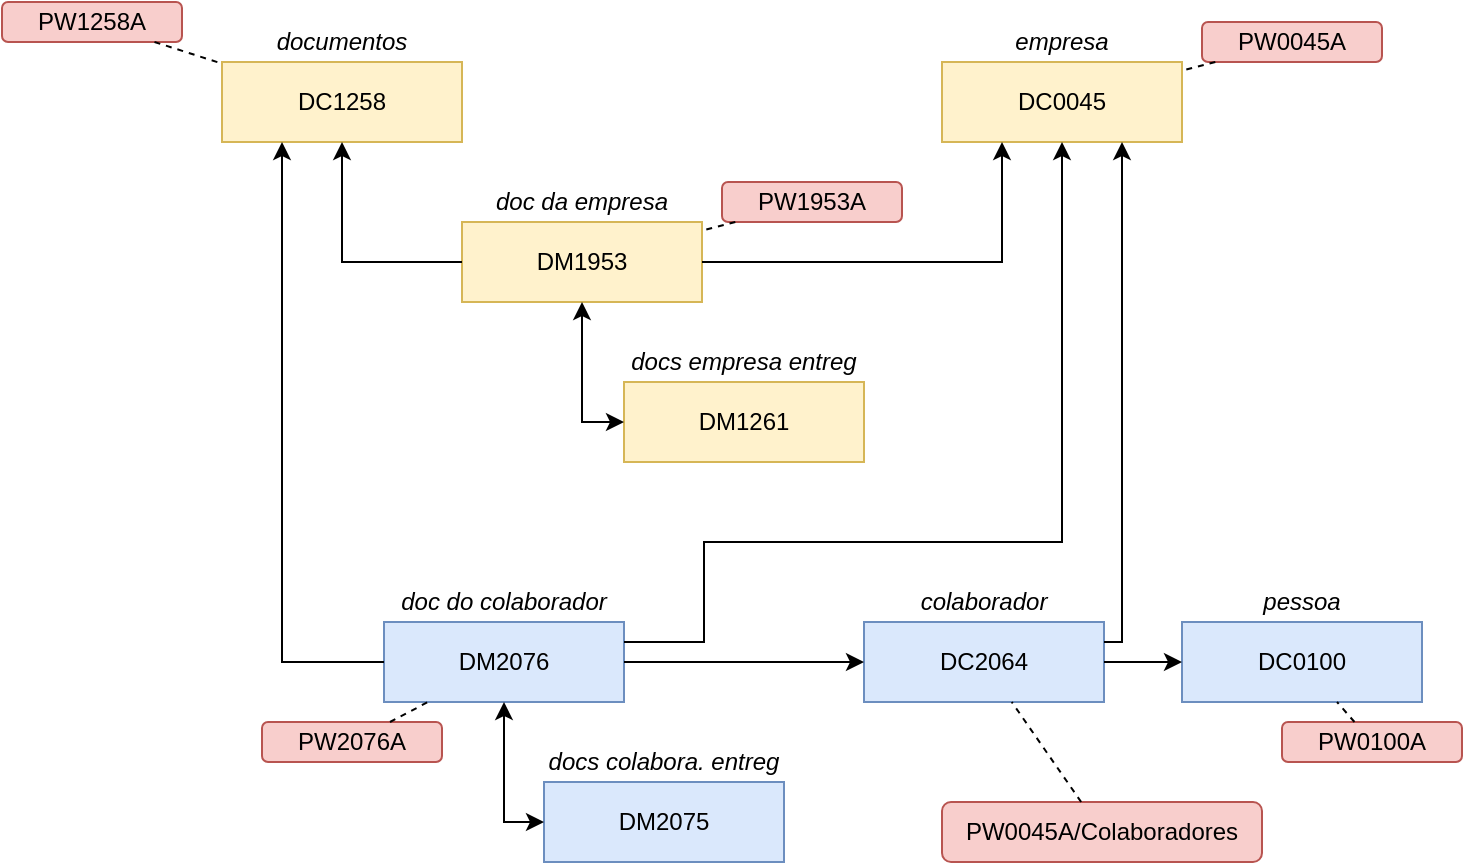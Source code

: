 <mxfile version="20.3.0" type="device" pages="3"><diagram id="C5RBs43oDa-KdzZeNtuy" name="Tabelas"><mxGraphModel dx="971" dy="587" grid="1" gridSize="10" guides="1" tooltips="1" connect="1" arrows="1" fold="1" page="1" pageScale="1" pageWidth="827" pageHeight="1169" math="0" shadow="0"><root><mxCell id="WIyWlLk6GJQsqaUBKTNV-0"/><mxCell id="WIyWlLk6GJQsqaUBKTNV-1" parent="WIyWlLk6GJQsqaUBKTNV-0"/><mxCell id="gI-F8T27J11dTh37KQgr-3" value="" style="group" parent="WIyWlLk6GJQsqaUBKTNV-1" vertex="1" connectable="0"><mxGeometry x="279" y="340" width="120" height="60" as="geometry"/></mxCell><mxCell id="gI-F8T27J11dTh37KQgr-0" value="DM1953" style="whiteSpace=wrap;html=1;fillColor=#fff2cc;strokeColor=#d6b656;" parent="gI-F8T27J11dTh37KQgr-3" vertex="1"><mxGeometry y="20" width="120" height="40" as="geometry"/></mxCell><mxCell id="gI-F8T27J11dTh37KQgr-2" value="doc da empresa" style="rounded=0;whiteSpace=wrap;html=1;fillColor=none;strokeColor=none;fontStyle=2" parent="gI-F8T27J11dTh37KQgr-3" vertex="1"><mxGeometry width="120" height="20" as="geometry"/></mxCell><mxCell id="gI-F8T27J11dTh37KQgr-5" value="" style="group" parent="WIyWlLk6GJQsqaUBKTNV-1" vertex="1" connectable="0"><mxGeometry x="519" y="260" width="120" height="60" as="geometry"/></mxCell><mxCell id="gI-F8T27J11dTh37KQgr-6" value="DC0045" style="whiteSpace=wrap;html=1;fillColor=#fff2cc;strokeColor=#d6b656;" parent="gI-F8T27J11dTh37KQgr-5" vertex="1"><mxGeometry y="20" width="120" height="40" as="geometry"/></mxCell><mxCell id="gI-F8T27J11dTh37KQgr-7" value="empresa" style="rounded=0;whiteSpace=wrap;html=1;fillColor=none;strokeColor=none;fontStyle=2" parent="gI-F8T27J11dTh37KQgr-5" vertex="1"><mxGeometry width="120" height="20" as="geometry"/></mxCell><mxCell id="gI-F8T27J11dTh37KQgr-8" value="" style="group" parent="WIyWlLk6GJQsqaUBKTNV-1" vertex="1" connectable="0"><mxGeometry x="159" y="260" width="120" height="60" as="geometry"/></mxCell><mxCell id="gI-F8T27J11dTh37KQgr-9" value="DC1258" style="whiteSpace=wrap;html=1;fillColor=#fff2cc;strokeColor=#d6b656;" parent="gI-F8T27J11dTh37KQgr-8" vertex="1"><mxGeometry y="20" width="120" height="40" as="geometry"/></mxCell><mxCell id="gI-F8T27J11dTh37KQgr-10" value="documentos" style="rounded=0;whiteSpace=wrap;html=1;fillColor=none;strokeColor=none;fontStyle=2" parent="gI-F8T27J11dTh37KQgr-8" vertex="1"><mxGeometry width="120" height="20" as="geometry"/></mxCell><mxCell id="gI-F8T27J11dTh37KQgr-17" value="" style="group" parent="WIyWlLk6GJQsqaUBKTNV-1" vertex="1" connectable="0"><mxGeometry x="360" y="420" width="120" height="60" as="geometry"/></mxCell><mxCell id="gI-F8T27J11dTh37KQgr-18" value="DM1261" style="whiteSpace=wrap;html=1;fillColor=#fff2cc;strokeColor=#d6b656;" parent="gI-F8T27J11dTh37KQgr-17" vertex="1"><mxGeometry y="20" width="120" height="40" as="geometry"/></mxCell><mxCell id="gI-F8T27J11dTh37KQgr-19" value="docs empresa entreg" style="rounded=0;whiteSpace=wrap;html=1;fillColor=none;strokeColor=none;fontStyle=2" parent="gI-F8T27J11dTh37KQgr-17" vertex="1"><mxGeometry width="120" height="20" as="geometry"/></mxCell><mxCell id="gI-F8T27J11dTh37KQgr-23" value="" style="group" parent="WIyWlLk6GJQsqaUBKTNV-1" vertex="1" connectable="0"><mxGeometry x="639" y="540" width="120" height="60" as="geometry"/></mxCell><mxCell id="gI-F8T27J11dTh37KQgr-24" value="DC0100" style="whiteSpace=wrap;html=1;fillColor=#dae8fc;strokeColor=#6c8ebf;" parent="gI-F8T27J11dTh37KQgr-23" vertex="1"><mxGeometry y="20" width="120" height="40" as="geometry"/></mxCell><mxCell id="gI-F8T27J11dTh37KQgr-25" value="pessoa" style="rounded=0;whiteSpace=wrap;html=1;fillColor=none;strokeColor=none;fontStyle=2" parent="gI-F8T27J11dTh37KQgr-23" vertex="1"><mxGeometry width="120" height="20" as="geometry"/></mxCell><mxCell id="gI-F8T27J11dTh37KQgr-31" value="" style="group" parent="WIyWlLk6GJQsqaUBKTNV-1" vertex="1" connectable="0"><mxGeometry x="240" y="540" width="120" height="60" as="geometry"/></mxCell><mxCell id="gI-F8T27J11dTh37KQgr-32" value="DM2076" style="whiteSpace=wrap;html=1;fillColor=#dae8fc;strokeColor=#6c8ebf;" parent="gI-F8T27J11dTh37KQgr-31" vertex="1"><mxGeometry y="20" width="120" height="40" as="geometry"/></mxCell><mxCell id="gI-F8T27J11dTh37KQgr-33" value="doc do colaborador" style="rounded=0;whiteSpace=wrap;html=1;fillColor=none;strokeColor=none;fontStyle=2" parent="gI-F8T27J11dTh37KQgr-31" vertex="1"><mxGeometry width="120" height="20" as="geometry"/></mxCell><mxCell id="gI-F8T27J11dTh37KQgr-34" value="" style="group" parent="WIyWlLk6GJQsqaUBKTNV-1" vertex="1" connectable="0"><mxGeometry x="320" y="620" width="120" height="60" as="geometry"/></mxCell><mxCell id="gI-F8T27J11dTh37KQgr-35" value="DM2075" style="whiteSpace=wrap;html=1;fillColor=#dae8fc;strokeColor=#6c8ebf;fillStyle=auto;gradientColor=none;gradientDirection=north;" parent="gI-F8T27J11dTh37KQgr-34" vertex="1"><mxGeometry y="20" width="120" height="40" as="geometry"/></mxCell><mxCell id="gI-F8T27J11dTh37KQgr-36" value="docs colabora. entreg" style="rounded=0;whiteSpace=wrap;html=1;fillColor=none;strokeColor=none;fontStyle=2" parent="gI-F8T27J11dTh37KQgr-34" vertex="1"><mxGeometry width="120" height="20" as="geometry"/></mxCell><mxCell id="gI-F8T27J11dTh37KQgr-45" value="" style="group" parent="WIyWlLk6GJQsqaUBKTNV-1" vertex="1" connectable="0"><mxGeometry x="480" y="540" width="120" height="60" as="geometry"/></mxCell><mxCell id="gI-F8T27J11dTh37KQgr-46" value="DC2064" style="whiteSpace=wrap;html=1;fillColor=#dae8fc;strokeColor=#6c8ebf;" parent="gI-F8T27J11dTh37KQgr-45" vertex="1"><mxGeometry y="20" width="120" height="40" as="geometry"/></mxCell><mxCell id="gI-F8T27J11dTh37KQgr-47" value="colaborador" style="rounded=0;whiteSpace=wrap;html=1;fillColor=none;strokeColor=none;fontStyle=2" parent="gI-F8T27J11dTh37KQgr-45" vertex="1"><mxGeometry width="120" height="20" as="geometry"/></mxCell><mxCell id="gI-F8T27J11dTh37KQgr-50" value="PW1258A" style="rounded=1;whiteSpace=wrap;html=1;fillColor=#f8cecc;strokeColor=#b85450;" parent="WIyWlLk6GJQsqaUBKTNV-1" vertex="1"><mxGeometry x="49" y="250" width="90" height="20" as="geometry"/></mxCell><mxCell id="gI-F8T27J11dTh37KQgr-52" value="" style="endArrow=none;dashed=1;html=1;rounded=0;" parent="WIyWlLk6GJQsqaUBKTNV-1" source="gI-F8T27J11dTh37KQgr-50" target="gI-F8T27J11dTh37KQgr-9" edge="1"><mxGeometry width="50" height="50" relative="1" as="geometry"><mxPoint x="69" y="420" as="sourcePoint"/><mxPoint x="119" y="370" as="targetPoint"/></mxGeometry></mxCell><mxCell id="gI-F8T27J11dTh37KQgr-53" value="PW0045A" style="rounded=1;whiteSpace=wrap;html=1;fillColor=#f8cecc;strokeColor=#b85450;" parent="WIyWlLk6GJQsqaUBKTNV-1" vertex="1"><mxGeometry x="649" y="260" width="90" height="20" as="geometry"/></mxCell><mxCell id="gI-F8T27J11dTh37KQgr-54" value="" style="endArrow=none;dashed=1;html=1;rounded=0;" parent="WIyWlLk6GJQsqaUBKTNV-1" source="gI-F8T27J11dTh37KQgr-53" target="gI-F8T27J11dTh37KQgr-6" edge="1"><mxGeometry width="50" height="50" relative="1" as="geometry"><mxPoint x="679" y="360" as="sourcePoint"/><mxPoint x="749" y="250" as="targetPoint"/></mxGeometry></mxCell><mxCell id="gI-F8T27J11dTh37KQgr-55" value="PW1953A" style="rounded=1;whiteSpace=wrap;html=1;fillColor=#f8cecc;strokeColor=#b85450;" parent="WIyWlLk6GJQsqaUBKTNV-1" vertex="1"><mxGeometry x="409" y="340" width="90" height="20" as="geometry"/></mxCell><mxCell id="gI-F8T27J11dTh37KQgr-56" value="" style="endArrow=none;dashed=1;html=1;rounded=0;" parent="WIyWlLk6GJQsqaUBKTNV-1" source="gI-F8T27J11dTh37KQgr-55" target="gI-F8T27J11dTh37KQgr-0" edge="1"><mxGeometry width="50" height="50" relative="1" as="geometry"><mxPoint x="414" y="390" as="sourcePoint"/><mxPoint x="366" y="310.0" as="targetPoint"/></mxGeometry></mxCell><mxCell id="gI-F8T27J11dTh37KQgr-57" value="PW2076A" style="rounded=1;whiteSpace=wrap;html=1;fillColor=#f8cecc;strokeColor=#b85450;" parent="WIyWlLk6GJQsqaUBKTNV-1" vertex="1"><mxGeometry x="179" y="610" width="90" height="20" as="geometry"/></mxCell><mxCell id="gI-F8T27J11dTh37KQgr-58" value="" style="endArrow=none;dashed=1;html=1;rounded=0;" parent="WIyWlLk6GJQsqaUBKTNV-1" source="gI-F8T27J11dTh37KQgr-57" target="gI-F8T27J11dTh37KQgr-32" edge="1"><mxGeometry width="50" height="50" relative="1" as="geometry"><mxPoint x="137" y="770" as="sourcePoint"/><mxPoint x="89" y="690.0" as="targetPoint"/></mxGeometry></mxCell><mxCell id="gI-F8T27J11dTh37KQgr-59" value="PW0100A" style="rounded=1;whiteSpace=wrap;html=1;fillColor=#f8cecc;strokeColor=#b85450;" parent="WIyWlLk6GJQsqaUBKTNV-1" vertex="1"><mxGeometry x="689" y="610" width="90" height="20" as="geometry"/></mxCell><mxCell id="gI-F8T27J11dTh37KQgr-60" value="" style="endArrow=none;dashed=1;html=1;rounded=0;" parent="WIyWlLk6GJQsqaUBKTNV-1" source="gI-F8T27J11dTh37KQgr-59" target="gI-F8T27J11dTh37KQgr-24" edge="1"><mxGeometry width="50" height="50" relative="1" as="geometry"><mxPoint x="536" y="820" as="sourcePoint"/><mxPoint x="664" y="650" as="targetPoint"/></mxGeometry></mxCell><mxCell id="gI-F8T27J11dTh37KQgr-61" value="PW0045A/Colaboradores" style="rounded=1;whiteSpace=wrap;html=1;fillColor=#f8cecc;strokeColor=#b85450;" parent="WIyWlLk6GJQsqaUBKTNV-1" vertex="1"><mxGeometry x="519" y="650" width="160" height="30" as="geometry"/></mxCell><mxCell id="gI-F8T27J11dTh37KQgr-62" value="" style="endArrow=none;dashed=1;html=1;rounded=0;" parent="WIyWlLk6GJQsqaUBKTNV-1" source="gI-F8T27J11dTh37KQgr-61" target="gI-F8T27J11dTh37KQgr-46" edge="1"><mxGeometry width="50" height="50" relative="1" as="geometry"><mxPoint x="396" y="870" as="sourcePoint"/><mxPoint x="574" y="650" as="targetPoint"/></mxGeometry></mxCell><mxCell id="umflg_6oM_rDmlza_Pa0-0" style="edgeStyle=orthogonalEdgeStyle;rounded=0;orthogonalLoop=1;jettySize=auto;html=1;exitX=0;exitY=0.5;exitDx=0;exitDy=0;entryX=0.25;entryY=1;entryDx=0;entryDy=0;" parent="WIyWlLk6GJQsqaUBKTNV-1" source="gI-F8T27J11dTh37KQgr-32" target="gI-F8T27J11dTh37KQgr-9" edge="1"><mxGeometry relative="1" as="geometry"/></mxCell><mxCell id="umflg_6oM_rDmlza_Pa0-2" style="edgeStyle=orthogonalEdgeStyle;rounded=0;orthogonalLoop=1;jettySize=auto;html=1;exitX=0;exitY=0.5;exitDx=0;exitDy=0;entryX=0.5;entryY=1;entryDx=0;entryDy=0;" parent="WIyWlLk6GJQsqaUBKTNV-1" source="gI-F8T27J11dTh37KQgr-0" target="gI-F8T27J11dTh37KQgr-9" edge="1"><mxGeometry relative="1" as="geometry"/></mxCell><mxCell id="umflg_6oM_rDmlza_Pa0-3" style="edgeStyle=orthogonalEdgeStyle;rounded=0;orthogonalLoop=1;jettySize=auto;html=1;exitX=1;exitY=0.5;exitDx=0;exitDy=0;entryX=0.25;entryY=1;entryDx=0;entryDy=0;" parent="WIyWlLk6GJQsqaUBKTNV-1" source="gI-F8T27J11dTh37KQgr-0" target="gI-F8T27J11dTh37KQgr-6" edge="1"><mxGeometry relative="1" as="geometry"/></mxCell><mxCell id="umflg_6oM_rDmlza_Pa0-5" style="edgeStyle=orthogonalEdgeStyle;rounded=0;orthogonalLoop=1;jettySize=auto;html=1;exitX=1;exitY=0.25;exitDx=0;exitDy=0;entryX=0.75;entryY=1;entryDx=0;entryDy=0;" parent="WIyWlLk6GJQsqaUBKTNV-1" source="gI-F8T27J11dTh37KQgr-46" target="gI-F8T27J11dTh37KQgr-6" edge="1"><mxGeometry relative="1" as="geometry"><Array as="points"><mxPoint x="609" y="570"/></Array></mxGeometry></mxCell><mxCell id="umflg_6oM_rDmlza_Pa0-7" style="edgeStyle=orthogonalEdgeStyle;rounded=0;orthogonalLoop=1;jettySize=auto;html=1;exitX=1;exitY=0.5;exitDx=0;exitDy=0;entryX=0;entryY=0.5;entryDx=0;entryDy=0;" parent="WIyWlLk6GJQsqaUBKTNV-1" source="gI-F8T27J11dTh37KQgr-46" target="gI-F8T27J11dTh37KQgr-24" edge="1"><mxGeometry relative="1" as="geometry"/></mxCell><mxCell id="aAAqsIruJMepj2JJd4QE-0" style="edgeStyle=orthogonalEdgeStyle;rounded=0;orthogonalLoop=1;jettySize=auto;html=1;exitX=1;exitY=0.25;exitDx=0;exitDy=0;entryX=0.5;entryY=1;entryDx=0;entryDy=0;" parent="WIyWlLk6GJQsqaUBKTNV-1" source="gI-F8T27J11dTh37KQgr-32" target="gI-F8T27J11dTh37KQgr-6" edge="1"><mxGeometry relative="1" as="geometry"><Array as="points"><mxPoint x="400" y="570"/><mxPoint x="400" y="520"/><mxPoint x="579" y="520"/></Array></mxGeometry></mxCell><mxCell id="aAAqsIruJMepj2JJd4QE-1" style="edgeStyle=orthogonalEdgeStyle;rounded=0;orthogonalLoop=1;jettySize=auto;html=1;exitX=1;exitY=0.5;exitDx=0;exitDy=0;entryX=0;entryY=0.5;entryDx=0;entryDy=0;" parent="WIyWlLk6GJQsqaUBKTNV-1" source="gI-F8T27J11dTh37KQgr-32" target="gI-F8T27J11dTh37KQgr-46" edge="1"><mxGeometry relative="1" as="geometry"/></mxCell><mxCell id="JrLr2HiXqrjP0A0LyVfD-0" value="" style="endArrow=classic;startArrow=classic;html=1;rounded=0;fontColor=#FFFFFF;entryX=0;entryY=0.5;entryDx=0;entryDy=0;exitX=0.5;exitY=1;exitDx=0;exitDy=0;" parent="WIyWlLk6GJQsqaUBKTNV-1" source="gI-F8T27J11dTh37KQgr-0" target="gI-F8T27J11dTh37KQgr-18" edge="1"><mxGeometry width="50" height="50" relative="1" as="geometry"><mxPoint x="230" y="460" as="sourcePoint"/><mxPoint x="280" y="410" as="targetPoint"/><Array as="points"><mxPoint x="339" y="460"/></Array></mxGeometry></mxCell><mxCell id="JrLr2HiXqrjP0A0LyVfD-1" value="" style="endArrow=classic;startArrow=classic;html=1;rounded=0;fontColor=#FFFFFF;entryX=0;entryY=0.5;entryDx=0;entryDy=0;exitX=0.5;exitY=1;exitDx=0;exitDy=0;" parent="WIyWlLk6GJQsqaUBKTNV-1" source="gI-F8T27J11dTh37KQgr-32" target="gI-F8T27J11dTh37KQgr-35" edge="1"><mxGeometry width="50" height="50" relative="1" as="geometry"><mxPoint x="180" y="700" as="sourcePoint"/><mxPoint x="230" y="650" as="targetPoint"/><Array as="points"><mxPoint x="300" y="660"/></Array></mxGeometry></mxCell></root></mxGraphModel></diagram><diagram id="-E-frd4o-xtptZdty00V" name="Cadastros"><mxGraphModel dx="971" dy="587" grid="1" gridSize="10" guides="1" tooltips="1" connect="1" arrows="1" fold="1" page="1" pageScale="1" pageWidth="827" pageHeight="1169" math="0" shadow="0"><root><mxCell id="0"/><mxCell id="1" parent="0"/><mxCell id="8xOdSryfQKEytjHx6qRu-55" style="edgeStyle=orthogonalEdgeStyle;rounded=0;orthogonalLoop=1;jettySize=auto;html=1;exitX=1;exitY=0.5;exitDx=0;exitDy=0;entryX=0.5;entryY=1;entryDx=0;entryDy=0;" parent="1" source="8xOdSryfQKEytjHx6qRu-48" target="8xOdSryfQKEytjHx6qRu-52" edge="1"><mxGeometry relative="1" as="geometry"/></mxCell><mxCell id="8xOdSryfQKEytjHx6qRu-59" style="edgeStyle=orthogonalEdgeStyle;rounded=0;orthogonalLoop=1;jettySize=auto;html=1;exitX=0;exitY=0.5;exitDx=0;exitDy=0;entryX=0.5;entryY=1;entryDx=0;entryDy=0;" parent="1" source="8xOdSryfQKEytjHx6qRu-48" target="8xOdSryfQKEytjHx6qRu-57" edge="1"><mxGeometry relative="1" as="geometry"/></mxCell><mxCell id="8xOdSryfQKEytjHx6qRu-63" style="edgeStyle=orthogonalEdgeStyle;rounded=0;orthogonalLoop=1;jettySize=auto;html=1;exitX=0;exitY=0.5;exitDx=0;exitDy=0;entryX=0.25;entryY=1;entryDx=0;entryDy=0;" parent="1" source="8xOdSryfQKEytjHx6qRu-61" target="8xOdSryfQKEytjHx6qRu-57" edge="1"><mxGeometry relative="1" as="geometry"/></mxCell><mxCell id="8xOdSryfQKEytjHx6qRu-70" style="edgeStyle=orthogonalEdgeStyle;rounded=0;orthogonalLoop=1;jettySize=auto;html=1;exitX=1;exitY=0.5;exitDx=0;exitDy=0;entryX=0.75;entryY=1;entryDx=0;entryDy=0;" parent="1" source="8xOdSryfQKEytjHx6qRu-61" target="8xOdSryfQKEytjHx6qRu-52" edge="1"><mxGeometry relative="1" as="geometry"/></mxCell><mxCell id="8xOdSryfQKEytjHx6qRu-71" style="edgeStyle=orthogonalEdgeStyle;rounded=0;orthogonalLoop=1;jettySize=auto;html=1;exitX=0.75;exitY=1;exitDx=0;exitDy=0;entryX=0;entryY=0.5;entryDx=0;entryDy=0;" parent="1" source="8xOdSryfQKEytjHx6qRu-61" target="8xOdSryfQKEytjHx6qRu-65" edge="1"><mxGeometry relative="1" as="geometry"/></mxCell><mxCell id="8xOdSryfQKEytjHx6qRu-73" style="edgeStyle=orthogonalEdgeStyle;rounded=0;orthogonalLoop=1;jettySize=auto;html=1;exitX=1;exitY=0.5;exitDx=0;exitDy=0;entryX=0.5;entryY=1;entryDx=0;entryDy=0;" parent="1" source="8xOdSryfQKEytjHx6qRu-65" target="8xOdSryfQKEytjHx6qRu-68" edge="1"><mxGeometry relative="1" as="geometry"/></mxCell><mxCell id="8xOdSryfQKEytjHx6qRu-78" value="" style="group" parent="1" vertex="1" connectable="0"><mxGeometry x="600" y="660" width="120" height="60" as="geometry"/></mxCell><mxCell id="8xOdSryfQKEytjHx6qRu-68" value="PW0100A" style="whiteSpace=wrap;html=1;fillColor=#dae8fc;strokeColor=#6c8ebf;container=0;" parent="8xOdSryfQKEytjHx6qRu-78" vertex="1"><mxGeometry y="20" width="120" height="40" as="geometry"/></mxCell><mxCell id="8xOdSryfQKEytjHx6qRu-69" value="Cadastrar pessoa" style="rounded=0;whiteSpace=wrap;html=1;fillColor=none;strokeColor=none;fontStyle=2;container=0;" parent="8xOdSryfQKEytjHx6qRu-78" vertex="1"><mxGeometry x="5" width="110" height="20" as="geometry"/></mxCell><mxCell id="LWBIomNIVFjZkem7KVPP-1" value="" style="group" parent="1" vertex="1" connectable="0"><mxGeometry x="19" y="460" width="244" height="60" as="geometry"/></mxCell><mxCell id="8xOdSryfQKEytjHx6qRu-57" value="PW1258A" style="whiteSpace=wrap;html=1;fillColor=#fff2cc;strokeColor=#d6b656;container=0;" parent="LWBIomNIVFjZkem7KVPP-1" vertex="1"><mxGeometry x="62" y="20" width="120" height="40" as="geometry"/></mxCell><mxCell id="8xOdSryfQKEytjHx6qRu-58" value="Cadastrar tipos de documentos de terceiros" style="rounded=0;whiteSpace=wrap;html=1;fillColor=none;strokeColor=none;fontStyle=2;container=0;" parent="LWBIomNIVFjZkem7KVPP-1" vertex="1"><mxGeometry width="244" height="20" as="geometry"/></mxCell><mxCell id="J8MrcOk735SkDSXaP_JM-1" value="" style="group" parent="1" vertex="1" connectable="0"><mxGeometry x="165" y="580" width="270" height="60" as="geometry"/></mxCell><mxCell id="8xOdSryfQKEytjHx6qRu-48" value="PW1953A" style="whiteSpace=wrap;html=1;fillColor=#fff2cc;strokeColor=#d6b656;container=0;" parent="J8MrcOk735SkDSXaP_JM-1" vertex="1"><mxGeometry x="75" y="20" width="120" height="40" as="geometry"/></mxCell><mxCell id="8xOdSryfQKEytjHx6qRu-49" value="Cadastrar documentos por categoria da empresa" style="rounded=0;whiteSpace=wrap;html=1;fillColor=none;strokeColor=none;fontStyle=2;container=0;" parent="J8MrcOk735SkDSXaP_JM-1" vertex="1"><mxGeometry width="270" height="20" as="geometry"/></mxCell><mxCell id="J8MrcOk735SkDSXaP_JM-2" value="" style="group" parent="1" vertex="1" connectable="0"><mxGeometry x="440" y="500" width="120" height="60" as="geometry"/></mxCell><mxCell id="8xOdSryfQKEytjHx6qRu-52" value="PW0045A" style="whiteSpace=wrap;html=1;fillColor=#fff2cc;strokeColor=#d6b656;container=0;" parent="J8MrcOk735SkDSXaP_JM-2" vertex="1"><mxGeometry y="20" width="120" height="40" as="geometry"/></mxCell><mxCell id="8xOdSryfQKEytjHx6qRu-53" value="Cadastrar empresa" style="rounded=0;whiteSpace=wrap;html=1;fillColor=none;strokeColor=none;fontStyle=2;container=0;" parent="J8MrcOk735SkDSXaP_JM-2" vertex="1"><mxGeometry x="2.5" width="115" height="20" as="geometry"/></mxCell><mxCell id="J8MrcOk735SkDSXaP_JM-3" value="" style="group" parent="1" vertex="1" connectable="0"><mxGeometry x="225" y="660" width="230" height="60" as="geometry"/></mxCell><mxCell id="8xOdSryfQKEytjHx6qRu-61" value="PW2076A" style="whiteSpace=wrap;html=1;fillColor=#dae8fc;strokeColor=#6c8ebf;container=0;" parent="J8MrcOk735SkDSXaP_JM-3" vertex="1"><mxGeometry x="55" y="20" width="120" height="40" as="geometry"/></mxCell><mxCell id="8xOdSryfQKEytjHx6qRu-62" value="Cadastrar documento fornecedor pessoa" style="rounded=0;whiteSpace=wrap;html=1;fillColor=none;strokeColor=none;fontStyle=2;container=0;" parent="J8MrcOk735SkDSXaP_JM-3" vertex="1"><mxGeometry width="230" height="20" as="geometry"/></mxCell><mxCell id="J8MrcOk735SkDSXaP_JM-4" value="" style="group" parent="1" vertex="1" connectable="0"><mxGeometry x="406.25" y="740" width="222.5" height="60" as="geometry"/></mxCell><mxCell id="8xOdSryfQKEytjHx6qRu-65" value="PW0045A/Colaboradores" style="whiteSpace=wrap;html=1;fillColor=#dae8fc;strokeColor=#6c8ebf;container=0;" parent="J8MrcOk735SkDSXaP_JM-4" vertex="1"><mxGeometry x="33.75" y="20" width="155" height="40" as="geometry"/></mxCell><mxCell id="8xOdSryfQKEytjHx6qRu-66" value="Cadastrar empresa [aba Colaboradores]" style="rounded=0;whiteSpace=wrap;html=1;fillColor=none;strokeColor=none;fontStyle=2;container=0;" parent="J8MrcOk735SkDSXaP_JM-4" vertex="1"><mxGeometry width="222.5" height="20" as="geometry"/></mxCell></root></mxGraphModel></diagram><diagram id="SbfqEmSznIUMLYEj_wC1" name="Classes"><mxGraphModel dx="971" dy="587" grid="1" gridSize="10" guides="1" tooltips="1" connect="1" arrows="1" fold="1" page="1" pageScale="1" pageWidth="827" pageHeight="1169" math="0" shadow="0"><root><mxCell id="0"/><mxCell id="1" parent="0"/><mxCell id="-NHh3HqolxXIrQGBAEmw-4" style="edgeStyle=orthogonalEdgeStyle;rounded=0;orthogonalLoop=1;jettySize=auto;html=1;exitX=0.25;exitY=1;exitDx=0;exitDy=0;entryX=0;entryY=0.5;entryDx=0;entryDy=0;fillColor=#e1d5e7;strokeColor=#9673a6;" edge="1" parent="1" source="-NHh3HqolxXIrQGBAEmw-1" target="-NHh3HqolxXIrQGBAEmw-2"><mxGeometry relative="1" as="geometry"/></mxCell><mxCell id="-NHh3HqolxXIrQGBAEmw-10" style="edgeStyle=orthogonalEdgeStyle;rounded=0;orthogonalLoop=1;jettySize=auto;html=1;exitX=0;exitY=0.75;exitDx=0;exitDy=0;entryX=0;entryY=0.5;entryDx=0;entryDy=0;fillColor=#d5e8d4;strokeColor=#82b366;" edge="1" parent="1" source="-NHh3HqolxXIrQGBAEmw-1" target="-NHh3HqolxXIrQGBAEmw-6"><mxGeometry relative="1" as="geometry"/></mxCell><mxCell id="-NHh3HqolxXIrQGBAEmw-1" value="CamposPW00307Consulta" style="whiteSpace=wrap;html=1;fillColor=#e1d5e7;strokeColor=#9673a6;" vertex="1" parent="1"><mxGeometry x="160" y="240" width="240" height="40" as="geometry"/></mxCell><mxCell id="-NHh3HqolxXIrQGBAEmw-5" style="edgeStyle=orthogonalEdgeStyle;rounded=0;orthogonalLoop=1;jettySize=auto;html=1;exitX=0.25;exitY=1;exitDx=0;exitDy=0;entryX=0;entryY=0.5;entryDx=0;entryDy=0;fillColor=#e1d5e7;strokeColor=#9673a6;" edge="1" parent="1" source="-NHh3HqolxXIrQGBAEmw-2" target="-NHh3HqolxXIrQGBAEmw-3"><mxGeometry relative="1" as="geometry"/></mxCell><mxCell id="-NHh3HqolxXIrQGBAEmw-2" value="CamposPW00307DocumentoEmpresa" style="whiteSpace=wrap;html=1;fillColor=#e1d5e7;strokeColor=#9673a6;" vertex="1" parent="1"><mxGeometry x="280" y="290" width="240" height="40" as="geometry"/></mxCell><mxCell id="-NHh3HqolxXIrQGBAEmw-3" value="CamposPW00307EntregaEmpresa" style="whiteSpace=wrap;html=1;fillColor=#e1d5e7;strokeColor=#9673a6;" vertex="1" parent="1"><mxGeometry x="400" y="340" width="240" height="40" as="geometry"/></mxCell><mxCell id="-NHh3HqolxXIrQGBAEmw-12" style="edgeStyle=orthogonalEdgeStyle;rounded=0;orthogonalLoop=1;jettySize=auto;html=1;exitX=0.25;exitY=1;exitDx=0;exitDy=0;entryX=0;entryY=0.5;entryDx=0;entryDy=0;fillColor=#d5e8d4;strokeColor=#82b366;" edge="1" parent="1" source="-NHh3HqolxXIrQGBAEmw-6" target="-NHh3HqolxXIrQGBAEmw-11"><mxGeometry relative="1" as="geometry"/></mxCell><mxCell id="-NHh3HqolxXIrQGBAEmw-6" value="CamposPW00307Colaborador" style="whiteSpace=wrap;html=1;fillColor=#d5e8d4;strokeColor=#82b366;" vertex="1" parent="1"><mxGeometry x="280" y="400" width="200" height="40" as="geometry"/></mxCell><mxCell id="-NHh3HqolxXIrQGBAEmw-14" style="edgeStyle=orthogonalEdgeStyle;rounded=0;orthogonalLoop=1;jettySize=auto;html=1;exitX=0.25;exitY=1;exitDx=0;exitDy=0;entryX=0;entryY=0.5;entryDx=0;entryDy=0;fillColor=#d5e8d4;strokeColor=#82b366;" edge="1" parent="1" source="-NHh3HqolxXIrQGBAEmw-11" target="-NHh3HqolxXIrQGBAEmw-13"><mxGeometry relative="1" as="geometry"/></mxCell><mxCell id="-NHh3HqolxXIrQGBAEmw-11" value="CamposPW00307DocumentoColaborador" style="whiteSpace=wrap;html=1;fillColor=#d5e8d4;strokeColor=#82b366;" vertex="1" parent="1"><mxGeometry x="400" y="450" width="240" height="40" as="geometry"/></mxCell><mxCell id="-NHh3HqolxXIrQGBAEmw-13" value="CamposPW00307EntregaColaborador" style="whiteSpace=wrap;html=1;fillColor=#d5e8d4;strokeColor=#82b366;" vertex="1" parent="1"><mxGeometry x="520" y="500" width="240" height="40" as="geometry"/></mxCell><mxCell id="nhMYDyjKaDU2_eIiurXc-1" value="" style="group" vertex="1" connectable="0" parent="1"><mxGeometry x="540" y="240" width="120" height="60" as="geometry"/></mxCell><mxCell id="nhMYDyjKaDU2_eIiurXc-2" value="DM1953" style="whiteSpace=wrap;html=1;fillColor=#fff2cc;strokeColor=#d6b656;" vertex="1" parent="nhMYDyjKaDU2_eIiurXc-1"><mxGeometry y="20" width="120" height="40" as="geometry"/></mxCell><mxCell id="nhMYDyjKaDU2_eIiurXc-3" value="doc da empresa" style="rounded=0;whiteSpace=wrap;html=1;fillColor=none;strokeColor=none;fontStyle=2" vertex="1" parent="nhMYDyjKaDU2_eIiurXc-1"><mxGeometry width="120" height="20" as="geometry"/></mxCell><mxCell id="nhMYDyjKaDU2_eIiurXc-4" value="" style="endArrow=none;dashed=1;html=1;rounded=0;" edge="1" parent="1" source="-NHh3HqolxXIrQGBAEmw-2" target="nhMYDyjKaDU2_eIiurXc-2"><mxGeometry width="50" height="50" relative="1" as="geometry"><mxPoint x="460" y="180" as="sourcePoint"/><mxPoint x="510" y="130" as="targetPoint"/></mxGeometry></mxCell><mxCell id="twhZ1D7qiXO0DYz3zh9F-1" value="" style="group" vertex="1" connectable="0" parent="1"><mxGeometry x="670" y="300" width="120" height="60" as="geometry"/></mxCell><mxCell id="twhZ1D7qiXO0DYz3zh9F-2" value="DM1261" style="whiteSpace=wrap;html=1;fillColor=#fff2cc;strokeColor=#d6b656;" vertex="1" parent="twhZ1D7qiXO0DYz3zh9F-1"><mxGeometry y="20" width="120" height="40" as="geometry"/></mxCell><mxCell id="twhZ1D7qiXO0DYz3zh9F-3" value="docs empresa entreg" style="rounded=0;whiteSpace=wrap;html=1;fillColor=none;strokeColor=none;fontStyle=2" vertex="1" parent="twhZ1D7qiXO0DYz3zh9F-1"><mxGeometry width="120" height="20" as="geometry"/></mxCell><mxCell id="twhZ1D7qiXO0DYz3zh9F-4" value="" style="endArrow=none;dashed=1;html=1;rounded=0;" edge="1" parent="1" source="twhZ1D7qiXO0DYz3zh9F-2" target="-NHh3HqolxXIrQGBAEmw-3"><mxGeometry width="50" height="50" relative="1" as="geometry"><mxPoint x="450" y="300" as="sourcePoint"/><mxPoint x="510" y="270" as="targetPoint"/></mxGeometry></mxCell><mxCell id="A1HZ4fAk9JH9GISz2Duo-4" value="" style="endArrow=none;dashed=1;html=1;rounded=0;" edge="1" parent="1" source="-NHh3HqolxXIrQGBAEmw-6" target="A1HZ4fAk9JH9GISz2Duo-2"><mxGeometry width="50" height="50" relative="1" as="geometry"><mxPoint x="60" y="530" as="sourcePoint"/><mxPoint x="110" y="480" as="targetPoint"/></mxGeometry></mxCell><mxCell id="FExyvczgMIdtlatvdkl--4" value="" style="endArrow=none;dashed=1;html=1;rounded=0;" edge="1" parent="1" source="-NHh3HqolxXIrQGBAEmw-11" target="FExyvczgMIdtlatvdkl--2"><mxGeometry width="50" height="50" relative="1" as="geometry"><mxPoint x="350" y="450" as="sourcePoint"/><mxPoint x="270" y="490" as="targetPoint"/></mxGeometry></mxCell><mxCell id="fWrxNwBXyRdRUkOYTivY-4" value="" style="endArrow=none;dashed=1;html=1;rounded=0;" edge="1" parent="1" source="-NHh3HqolxXIrQGBAEmw-13" target="fWrxNwBXyRdRUkOYTivY-2"><mxGeometry width="50" height="50" relative="1" as="geometry"><mxPoint x="492.222" y="500" as="sourcePoint"/><mxPoint x="397.778" y="550" as="targetPoint"/></mxGeometry></mxCell><mxCell id="fWrxNwBXyRdRUkOYTivY-5" value="" style="group" vertex="1" connectable="0" parent="1"><mxGeometry x="170" y="450" width="120" height="80" as="geometry"/></mxCell><mxCell id="A1HZ4fAk9JH9GISz2Duo-1" value="" style="group" vertex="1" connectable="0" parent="fWrxNwBXyRdRUkOYTivY-5"><mxGeometry width="120" height="60" as="geometry"/></mxCell><mxCell id="A1HZ4fAk9JH9GISz2Duo-2" value="DC2064" style="whiteSpace=wrap;html=1;fillColor=#dae8fc;strokeColor=#6c8ebf;" vertex="1" parent="A1HZ4fAk9JH9GISz2Duo-1"><mxGeometry y="20" width="120" height="40" as="geometry"/></mxCell><mxCell id="A1HZ4fAk9JH9GISz2Duo-3" value="colaborador" style="rounded=0;whiteSpace=wrap;html=1;fillColor=none;strokeColor=none;fontStyle=2" vertex="1" parent="fWrxNwBXyRdRUkOYTivY-5"><mxGeometry y="60" width="120" height="20" as="geometry"/></mxCell><mxCell id="fWrxNwBXyRdRUkOYTivY-6" value="" style="group" vertex="1" connectable="0" parent="1"><mxGeometry x="330" y="510" width="120" height="80" as="geometry"/></mxCell><mxCell id="FExyvczgMIdtlatvdkl--1" value="" style="group" vertex="1" connectable="0" parent="fWrxNwBXyRdRUkOYTivY-6"><mxGeometry width="120" height="60" as="geometry"/></mxCell><mxCell id="FExyvczgMIdtlatvdkl--2" value="DM2076" style="whiteSpace=wrap;html=1;fillColor=#dae8fc;strokeColor=#6c8ebf;" vertex="1" parent="FExyvczgMIdtlatvdkl--1"><mxGeometry y="20" width="120" height="40" as="geometry"/></mxCell><mxCell id="FExyvczgMIdtlatvdkl--3" value="doc do colaborador" style="rounded=0;whiteSpace=wrap;html=1;fillColor=none;strokeColor=none;fontStyle=2" vertex="1" parent="fWrxNwBXyRdRUkOYTivY-6"><mxGeometry y="60" width="120" height="20" as="geometry"/></mxCell><mxCell id="fWrxNwBXyRdRUkOYTivY-7" value="" style="group" vertex="1" connectable="0" parent="1"><mxGeometry x="490" y="560" width="120" height="80" as="geometry"/></mxCell><mxCell id="fWrxNwBXyRdRUkOYTivY-1" value="" style="group" vertex="1" connectable="0" parent="fWrxNwBXyRdRUkOYTivY-7"><mxGeometry width="120" height="60" as="geometry"/></mxCell><mxCell id="fWrxNwBXyRdRUkOYTivY-2" value="DM2075" style="whiteSpace=wrap;html=1;fillColor=#dae8fc;strokeColor=#6c8ebf;fillStyle=auto;gradientColor=none;gradientDirection=north;" vertex="1" parent="fWrxNwBXyRdRUkOYTivY-1"><mxGeometry y="20" width="120" height="40" as="geometry"/></mxCell><mxCell id="fWrxNwBXyRdRUkOYTivY-3" value="docs colabora. entreg" style="rounded=0;whiteSpace=wrap;html=1;fillColor=none;strokeColor=none;fontStyle=2" vertex="1" parent="fWrxNwBXyRdRUkOYTivY-7"><mxGeometry y="60" width="120" height="20" as="geometry"/></mxCell></root></mxGraphModel></diagram></mxfile>